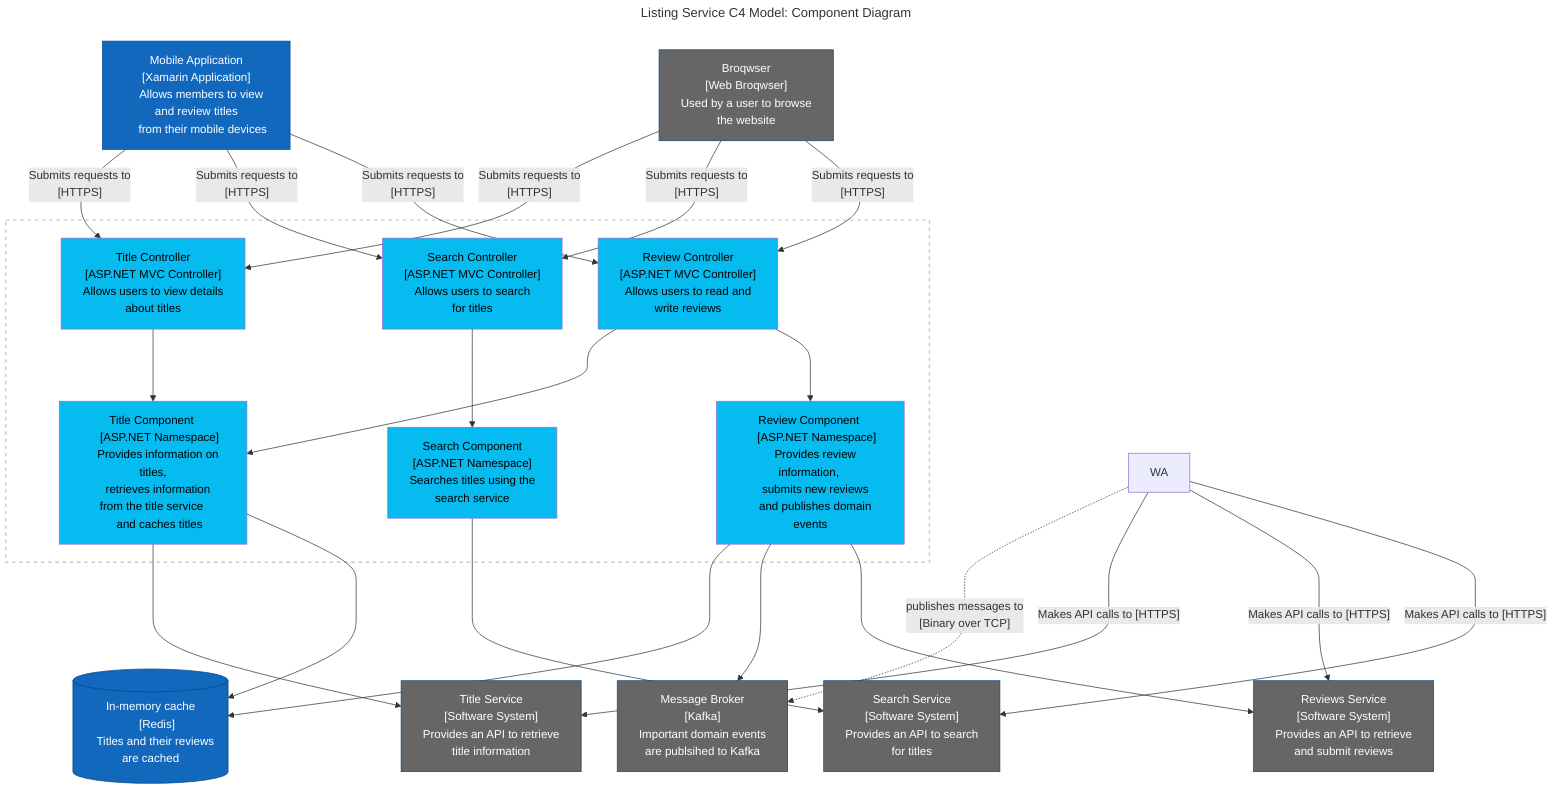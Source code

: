 ---
title: "Listing Service C4 Model: Component Diagram"
---
flowchart TD
    classDef container fill:#1168bd,stroke:#0b4884,color:#ffffff
    classDef externalSystem fill:#666,stroke:#0b4884,color:#ffffff
    classDef component fill:#05bbf0,stroke:#05d82a8,color:#000000

    Browser["Broqwser
    [Web Broqwser]
    Used by a user to browse 
    the website"]

    MA["Mobile Application
    [Xamarin Application]    
    Allows members to view and review titles
    from their mobile devices"]

    R[("In-memory cache
    [Redis]
    Titles and their reviews are cached")]

    K["Message Broker
    [Kafka]
    Important domain events 
    are publsihed to Kafka"]

    TS["Title Service
    [Software System]
    Provides an API to retrieve 
    title information"]

    RS["Reviews Service
    [Software System]
    Provides an API to retrieve 
    and submit reviews"]

    SS["Search Service
    [Software System]
    Provides an API to search  
    for titles"]

    TCont["Title Controller 
    [ASP.NET MVC Controller]
    Allows users to view details 
    about titles"]

    SCont["Search Controller 
    [ASP.NET MVC Controller]
    Allows users to search  
    for titles"]

    RCont["Review Controller 
    [ASP.NET MVC Controller]
    Allows users to read and   
    write reviews"]

    TComp["Title Component 
    [ASP.NET Namespace]
    Provides information on titles,
    retrieves information from the title service 
    and caches titles"]

    SComp["Search Component 
    [ASP.NET Namespace]
    Searches titles using the 
    search service"]

    RComp["Review Component 
    [ASP.NET Namespace]
    Provides review information, 
    submits new reviews 
    and publishes domain events"]

    Browser-- "Submits requests to\n[HTTPS]" -->TCont
    MA-- "Submits requests to\n[HTTPS]" -->TCont

    MA-- "Submits requests to\n[HTTPS]" -->SCont
    Browser-- "Submits requests to\n[HTTPS]" -->SCont

    MA-- "Submits requests to\n[HTTPS]" -->RCont
    Browser-- "Submits requests to\n[HTTPS]" -->RCont

    subgraph listing-service[Listing Service]
        TCont--->TComp
        RCont--->TComp
        RCont--->RComp
        SCont--->SComp
    end

    WA-. "publishes messages to\n[Binary over TCP]" ..-> K 
    WA-- "Makes API calls to [HTTPS]" ---> TS
    WA-- "Makes API calls to [HTTPS]" ---> RS
    WA-- "Makes API calls to [HTTPS]" ---> SS
    
    TComp--->TS
    TComp--->R
    RComp--->R
    RComp--->K
    RComp--->RS

    SComp--->SS

    class MA,R container
    class TS,RS,SS,K,Browser externalSystem
    class RComp,SComp,TComp,TCont,SCont,RCont component
    style listing-service fill:none,stroke:#CCC,stroke-width:2px
    style listing-service color:#fff,stroke-dasharray: 5 5